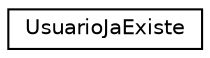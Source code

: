 digraph "Graphical Class Hierarchy"
{
 // LATEX_PDF_SIZE
  edge [fontname="Helvetica",fontsize="10",labelfontname="Helvetica",labelfontsize="10"];
  node [fontname="Helvetica",fontsize="10",shape=record];
  rankdir="LR";
  Node0 [label="UsuarioJaExiste",height=0.2,width=0.4,color="black", fillcolor="white", style="filled",URL="$structUsuarioJaExiste.html",tooltip="Estrutura para representar uma exceção de usuário já existente."];
}
